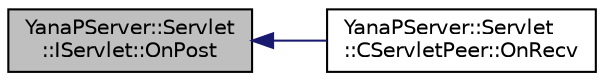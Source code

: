 digraph "YanaPServer::Servlet::IServlet::OnPost"
{
  edge [fontname="Helvetica",fontsize="10",labelfontname="Helvetica",labelfontsize="10"];
  node [fontname="Helvetica",fontsize="10",shape=record];
  rankdir="LR";
  Node11 [label="YanaPServer::Servlet\l::IServlet::OnPost",height=0.2,width=0.4,color="black", fillcolor="grey75", style="filled", fontcolor="black"];
  Node11 -> Node12 [dir="back",color="midnightblue",fontsize="10",style="solid",fontname="Helvetica"];
  Node12 [label="YanaPServer::Servlet\l::CServletPeer::OnRecv",height=0.2,width=0.4,color="black", fillcolor="white", style="filled",URL="$class_yana_p_server_1_1_servlet_1_1_c_servlet_peer.html#a6e36eac1cb2917b1437350a848b85136",tooltip="受信した "];
}
